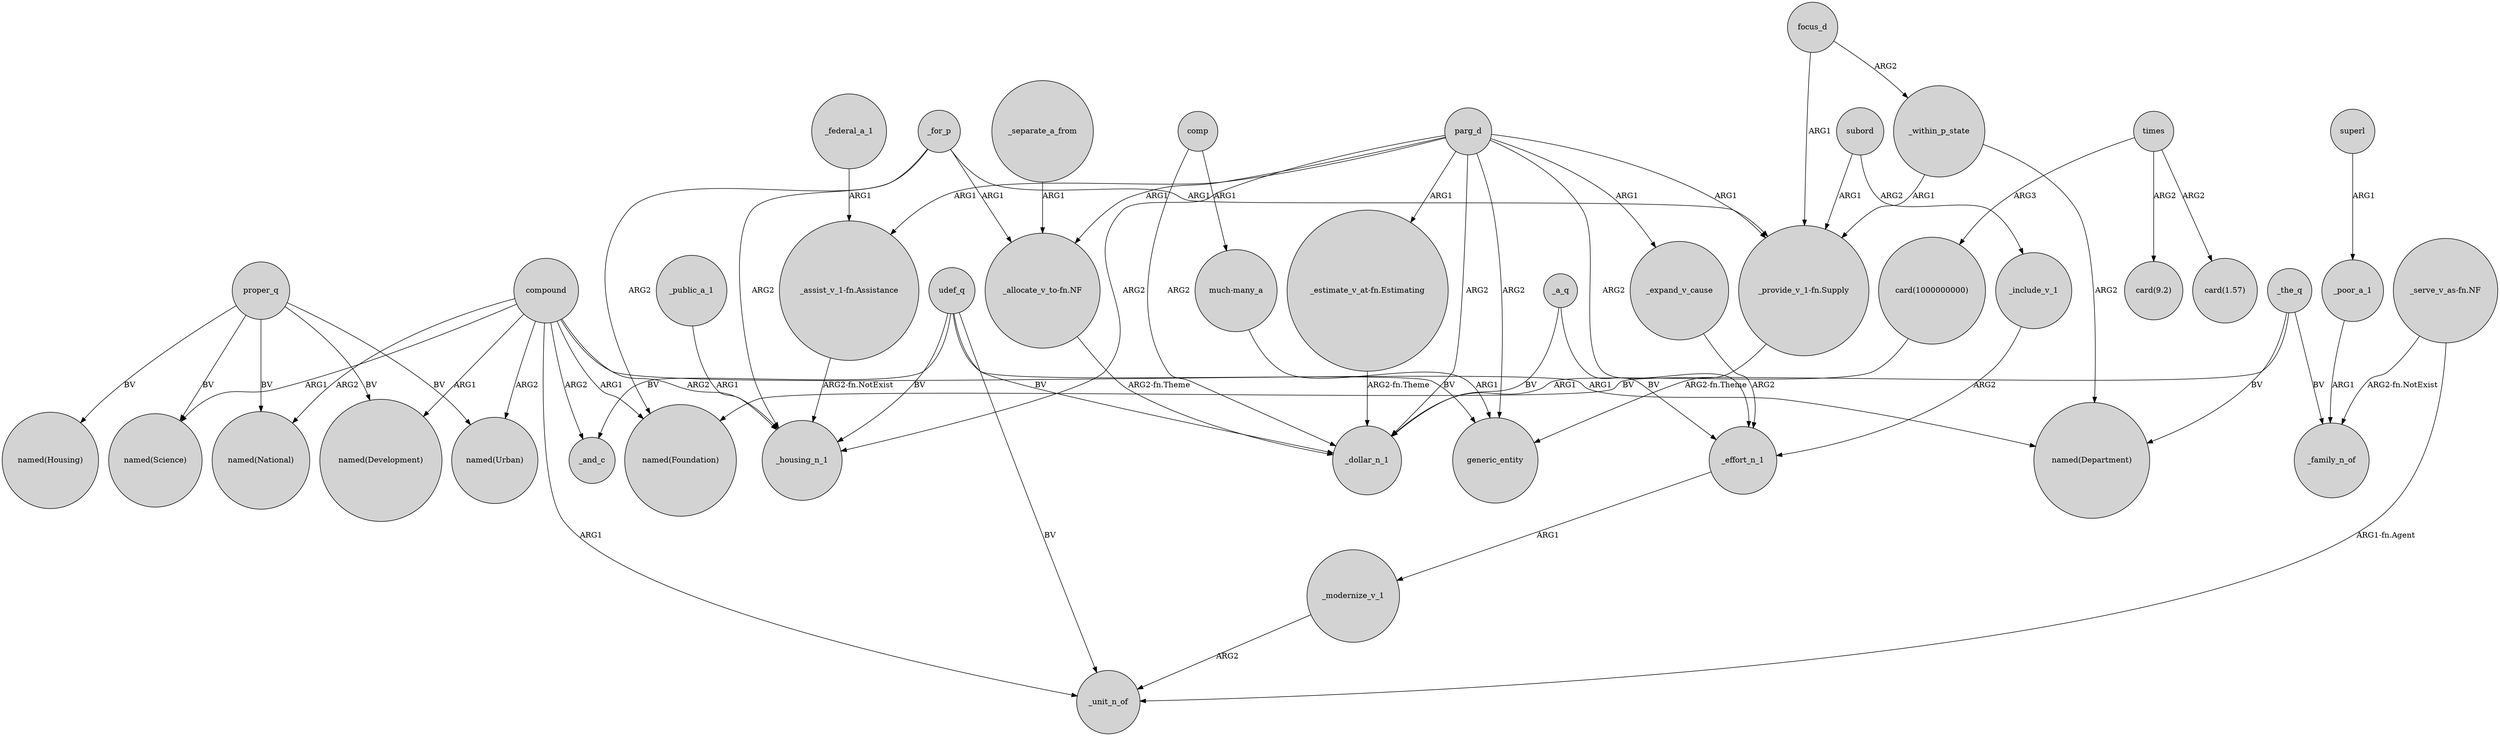 digraph {
	node [shape=circle style=filled]
	_within_p_state -> "named(Department)" [label=ARG2]
	compound -> "named(Science)" [label=ARG1]
	subord -> "_provide_v_1-fn.Supply" [label=ARG1]
	_effort_n_1 -> _modernize_v_1 [label=ARG1]
	_within_p_state -> "_provide_v_1-fn.Supply" [label=ARG1]
	udef_q -> generic_entity [label=BV]
	proper_q -> "named(Housing)" [label=BV]
	compound -> _unit_n_of [label=ARG1]
	"much-many_a" -> generic_entity [label=ARG1]
	proper_q -> "named(Development)" [label=BV]
	parg_d -> generic_entity [label=ARG2]
	"_allocate_v_to-fn.NF" -> _dollar_n_1 [label="ARG2-fn.Theme"]
	superl -> _poor_a_1 [label=ARG1]
	_include_v_1 -> _effort_n_1 [label=ARG2]
	udef_q -> _housing_n_1 [label=BV]
	parg_d -> "_allocate_v_to-fn.NF" [label=ARG1]
	proper_q -> "named(Urban)" [label=BV]
	proper_q -> "named(Science)" [label=BV]
	_expand_v_cause -> _effort_n_1 [label=ARG2]
	parg_d -> _effort_n_1 [label=ARG2]
	udef_q -> _unit_n_of [label=BV]
	"_serve_v_as-fn.NF" -> _unit_n_of [label="ARG1-fn.Agent"]
	_the_q -> _family_n_of [label=BV]
	_separate_a_from -> "_allocate_v_to-fn.NF" [label=ARG1]
	_modernize_v_1 -> _unit_n_of [label=ARG2]
	_for_p -> _housing_n_1 [label=ARG2]
	_for_p -> "_allocate_v_to-fn.NF" [label=ARG1]
	times -> "card(1.57)" [label=ARG2]
	_a_q -> _dollar_n_1 [label=BV]
	"_assist_v_1-fn.Assistance" -> _housing_n_1 [label="ARG2-fn.NotExist"]
	times -> "card(1000000000)" [label=ARG3]
	compound -> "named(National)" [label=ARG2]
	_for_p -> "named(Foundation)" [label=ARG2]
	compound -> "named(Foundation)" [label=ARG1]
	times -> "card(9.2)" [label=ARG2]
	compound -> _and_c [label=ARG2]
	_the_q -> "named(Foundation)" [label=BV]
	focus_d -> _within_p_state [label=ARG2]
	comp -> "much-many_a" [label=ARG1]
	parg_d -> _housing_n_1 [label=ARG2]
	_federal_a_1 -> "_assist_v_1-fn.Assistance" [label=ARG1]
	parg_d -> _expand_v_cause [label=ARG1]
	focus_d -> "_provide_v_1-fn.Supply" [label=ARG1]
	compound -> "named(Urban)" [label=ARG2]
	_the_q -> "named(Department)" [label=BV]
	subord -> _include_v_1 [label=ARG2]
	_a_q -> _effort_n_1 [label=BV]
	parg_d -> "_estimate_v_at-fn.Estimating" [label=ARG1]
	parg_d -> _dollar_n_1 [label=ARG2]
	_for_p -> "_provide_v_1-fn.Supply" [label=ARG1]
	comp -> _dollar_n_1 [label=ARG2]
	compound -> _housing_n_1 [label=ARG2]
	parg_d -> "_assist_v_1-fn.Assistance" [label=ARG1]
	proper_q -> "named(National)" [label=BV]
	parg_d -> "_provide_v_1-fn.Supply" [label=ARG1]
	compound -> "named(Department)" [label=ARG1]
	"card(1000000000)" -> _dollar_n_1 [label=ARG1]
	"_estimate_v_at-fn.Estimating" -> _dollar_n_1 [label="ARG2-fn.Theme"]
	compound -> "named(Development)" [label=ARG1]
	udef_q -> _and_c [label=BV]
	_public_a_1 -> _housing_n_1 [label=ARG1]
	"_serve_v_as-fn.NF" -> _family_n_of [label="ARG2-fn.NotExist"]
	_poor_a_1 -> _family_n_of [label=ARG1]
	"_provide_v_1-fn.Supply" -> generic_entity [label="ARG2-fn.Theme"]
	udef_q -> _dollar_n_1 [label=BV]
}
